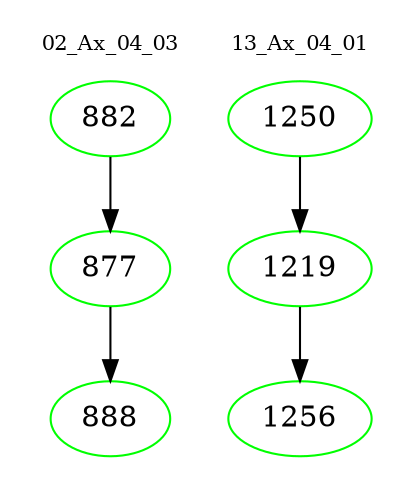 digraph{
subgraph cluster_0 {
color = white
label = "02_Ax_04_03";
fontsize=10;
T0_882 [label="882", color="green"]
T0_882 -> T0_877 [color="black"]
T0_877 [label="877", color="green"]
T0_877 -> T0_888 [color="black"]
T0_888 [label="888", color="green"]
}
subgraph cluster_1 {
color = white
label = "13_Ax_04_01";
fontsize=10;
T1_1250 [label="1250", color="green"]
T1_1250 -> T1_1219 [color="black"]
T1_1219 [label="1219", color="green"]
T1_1219 -> T1_1256 [color="black"]
T1_1256 [label="1256", color="green"]
}
}
